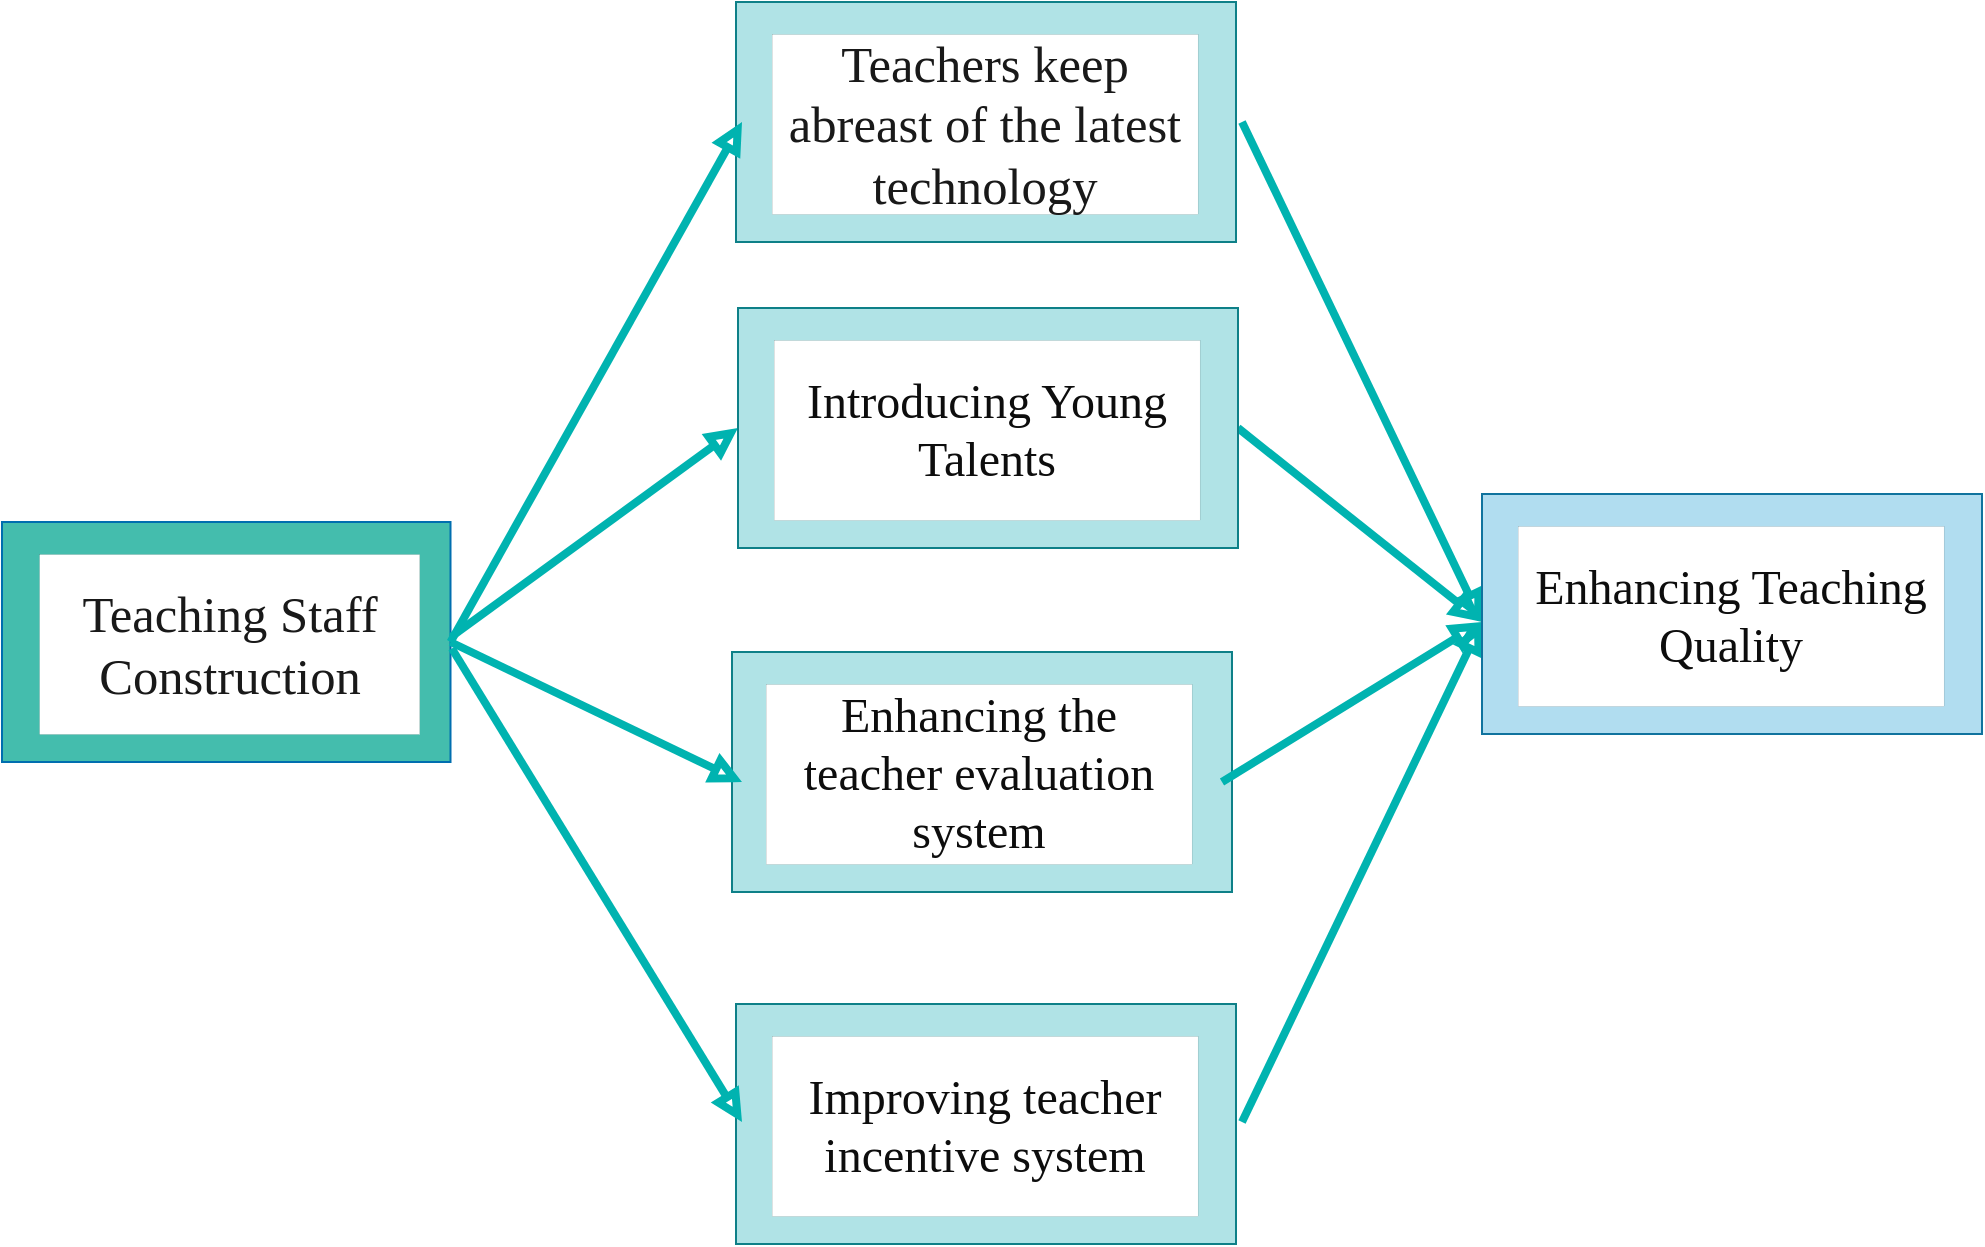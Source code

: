 <mxfile version="24.3.1" type="github">
  <diagram name="第 1 页" id="WYUqytFwdAxN1iY-FAh6">
    <mxGraphModel dx="2190" dy="1188" grid="1" gridSize="10" guides="1" tooltips="1" connect="1" arrows="1" fold="1" page="1" pageScale="1" pageWidth="827" pageHeight="1169" math="1" shadow="0">
      <root>
        <mxCell id="0" />
        <mxCell id="1" parent="0" />
        <mxCell id="gn2qPk5vGtG-HXq8aa3K-8" value="" style="group" vertex="1" connectable="0" parent="1">
          <mxGeometry x="40" y="390" width="224.249" height="120" as="geometry" />
        </mxCell>
        <mxCell id="gn2qPk5vGtG-HXq8aa3K-4" value="" style="rounded=0;whiteSpace=wrap;html=1;fillColor=#44bdad;strokeColor=#006EAF;fontColor=#ffffff;" vertex="1" parent="gn2qPk5vGtG-HXq8aa3K-8">
          <mxGeometry width="224.249" height="120" as="geometry" />
        </mxCell>
        <mxCell id="gn2qPk5vGtG-HXq8aa3K-5" value="&lt;span style=&quot;color: rgb(25, 25, 25); font-family: &amp;quot;Times New Roman&amp;quot;; font-size: 25.333px; white-space-collapse: preserve; background-color: rgb(255, 255, 255);&quot;&gt;Teaching Staff Construction&lt;/span&gt;" style="rounded=0;whiteSpace=wrap;html=1;strokeColor=#000000;strokeWidth=0;" vertex="1" parent="gn2qPk5vGtG-HXq8aa3K-8">
          <mxGeometry x="18.525" y="16" width="190.124" height="90" as="geometry" />
        </mxCell>
        <mxCell id="gn2qPk5vGtG-HXq8aa3K-9" value="" style="endArrow=block;html=1;rounded=0;fillColor=#fdff00;strokeColor=#00b3b0;entryX=0;entryY=0.5;entryDx=0;entryDy=0;exitX=1.002;exitY=0.478;exitDx=0;exitDy=0;strokeWidth=4;endFill=0;exitPerimeter=0;" edge="1" parent="1" source="gn2qPk5vGtG-HXq8aa3K-4" target="gn2qPk5vGtG-HXq8aa3K-16">
          <mxGeometry width="50" height="50" relative="1" as="geometry">
            <mxPoint x="373.25" y="290" as="sourcePoint" />
            <mxPoint x="610" y="330" as="targetPoint" />
          </mxGeometry>
        </mxCell>
        <mxCell id="gn2qPk5vGtG-HXq8aa3K-12" value="" style="group;fillColor=#b0e3e6;strokeColor=#0e8088;" vertex="1" connectable="0" parent="1">
          <mxGeometry x="407" y="130" width="250" height="120" as="geometry" />
        </mxCell>
        <mxCell id="gn2qPk5vGtG-HXq8aa3K-57" style="edgeStyle=none;rounded=0;orthogonalLoop=1;jettySize=auto;html=1;strokeColor=#00b3b0;strokeWidth=4;align=center;verticalAlign=middle;fontFamily=Helvetica;fontSize=11;fontColor=default;labelBackgroundColor=default;endArrow=block;endFill=0;fillColor=#fdff00;" edge="1" parent="gn2qPk5vGtG-HXq8aa3K-12">
          <mxGeometry relative="1" as="geometry">
            <mxPoint x="373" y="310" as="targetPoint" />
            <mxPoint x="253" y="60" as="sourcePoint" />
          </mxGeometry>
        </mxCell>
        <mxCell id="gn2qPk5vGtG-HXq8aa3K-14" value="&lt;font face=&quot;Times New Roman&quot; color=&quot;#191919&quot;&gt;&lt;span style=&quot;font-size: 25.333px; white-space-collapse: preserve; background-color: rgb(255, 255, 255);&quot;&gt;Teachers keep abreast of the latest technology&lt;/span&gt;&lt;/font&gt;" style="rounded=0;whiteSpace=wrap;html=1;strokeColor=#000000;strokeWidth=0;" vertex="1" parent="gn2qPk5vGtG-HXq8aa3K-12">
          <mxGeometry x="17.808" y="16" width="212.962" height="90" as="geometry" />
        </mxCell>
        <mxCell id="gn2qPk5vGtG-HXq8aa3K-15" value="" style="group" vertex="1" connectable="0" parent="1">
          <mxGeometry x="408" y="283" width="250" height="120" as="geometry" />
        </mxCell>
        <mxCell id="gn2qPk5vGtG-HXq8aa3K-58" style="edgeStyle=none;rounded=0;orthogonalLoop=1;jettySize=auto;html=1;strokeColor=#00b3b0;strokeWidth=4;align=center;verticalAlign=middle;fontFamily=Helvetica;fontSize=11;fontColor=default;labelBackgroundColor=default;endArrow=block;endFill=0;fillColor=#fdff00;exitX=1;exitY=0.5;exitDx=0;exitDy=0;" edge="1" parent="gn2qPk5vGtG-HXq8aa3K-15" source="gn2qPk5vGtG-HXq8aa3K-16">
          <mxGeometry relative="1" as="geometry">
            <mxPoint x="372" y="157" as="targetPoint" />
          </mxGeometry>
        </mxCell>
        <mxCell id="gn2qPk5vGtG-HXq8aa3K-16" value="" style="rounded=0;whiteSpace=wrap;html=1;fillColor=#b0e3e6;strokeColor=#0e8088;" vertex="1" parent="gn2qPk5vGtG-HXq8aa3K-15">
          <mxGeometry width="250" height="120" as="geometry" />
        </mxCell>
        <mxCell id="gn2qPk5vGtG-HXq8aa3K-17" value="&lt;span style=&quot;color: rgb(13, 13, 13); text-align: start; white-space-collapse: preserve; background-color: rgb(255, 255, 255);&quot;&gt;&lt;font style=&quot;font-size: 24px;&quot; face=&quot;Times New Roman&quot;&gt;Introducing Young Talents&lt;/font&gt;&lt;/span&gt;" style="rounded=0;whiteSpace=wrap;html=1;strokeColor=#000000;strokeWidth=0;" vertex="1" parent="gn2qPk5vGtG-HXq8aa3K-15">
          <mxGeometry x="17.808" y="16" width="212.962" height="90" as="geometry" />
        </mxCell>
        <mxCell id="gn2qPk5vGtG-HXq8aa3K-18" value="" style="group;fillColor=#b0e3e6;strokeColor=#0e8088;" vertex="1" connectable="0" parent="1">
          <mxGeometry x="405" y="455" width="250" height="120" as="geometry" />
        </mxCell>
        <mxCell id="gn2qPk5vGtG-HXq8aa3K-59" style="edgeStyle=none;rounded=0;orthogonalLoop=1;jettySize=auto;html=1;strokeColor=#00b3b0;strokeWidth=4;align=center;verticalAlign=middle;fontFamily=Helvetica;fontSize=11;fontColor=default;labelBackgroundColor=default;endArrow=block;endFill=0;fillColor=#fdff00;" edge="1" parent="gn2qPk5vGtG-HXq8aa3K-18">
          <mxGeometry relative="1" as="geometry">
            <mxPoint x="375" y="-15" as="targetPoint" />
            <mxPoint x="245" y="65" as="sourcePoint" />
          </mxGeometry>
        </mxCell>
        <mxCell id="gn2qPk5vGtG-HXq8aa3K-20" value="&lt;span style=&quot;color: rgb(13, 13, 13); text-align: start; white-space-collapse: preserve; background-color: rgb(255, 255, 255);&quot;&gt;&lt;font style=&quot;font-size: 24px;&quot; face=&quot;Times New Roman&quot;&gt;Enhancing the teacher evaluation system&lt;/font&gt;&lt;/span&gt;" style="rounded=0;whiteSpace=wrap;html=1;strokeWidth=0;" vertex="1" parent="gn2qPk5vGtG-HXq8aa3K-18">
          <mxGeometry x="16.808" y="16" width="212.962" height="90" as="geometry" />
        </mxCell>
        <mxCell id="gn2qPk5vGtG-HXq8aa3K-21" value="" style="group;fillColor=#b0e3e6;strokeColor=#0e8088;" vertex="1" connectable="0" parent="1">
          <mxGeometry x="407" y="631" width="250" height="120" as="geometry" />
        </mxCell>
        <mxCell id="gn2qPk5vGtG-HXq8aa3K-60" style="edgeStyle=none;rounded=0;orthogonalLoop=1;jettySize=auto;html=1;strokeColor=#00b3b0;strokeWidth=4;align=center;verticalAlign=middle;fontFamily=Helvetica;fontSize=11;fontColor=default;labelBackgroundColor=default;endArrow=block;endFill=0;fillColor=#fdff00;" edge="1" parent="gn2qPk5vGtG-HXq8aa3K-21">
          <mxGeometry relative="1" as="geometry">
            <mxPoint x="373" y="-191" as="targetPoint" />
            <mxPoint x="253" y="59" as="sourcePoint" />
          </mxGeometry>
        </mxCell>
        <mxCell id="gn2qPk5vGtG-HXq8aa3K-23" value="&lt;span style=&quot;color: rgb(13, 13, 13); text-align: start; white-space-collapse: preserve; background-color: rgb(255, 255, 255);&quot;&gt;&lt;font style=&quot;font-size: 24px;&quot; face=&quot;Times New Roman&quot;&gt;Improving teacher incentive system&lt;/font&gt;&lt;/span&gt;" style="rounded=0;whiteSpace=wrap;html=1;strokeColor=#000000;strokeWidth=0;" vertex="1" parent="gn2qPk5vGtG-HXq8aa3K-21">
          <mxGeometry x="17.808" y="16" width="212.962" height="90" as="geometry" />
        </mxCell>
        <mxCell id="gn2qPk5vGtG-HXq8aa3K-24" value="" style="endArrow=block;html=1;rounded=0;fillColor=#fdff00;strokeColor=#00b3b0;strokeWidth=4;endFill=0;exitX=1;exitY=0.5;exitDx=0;exitDy=0;" edge="1" parent="1" source="gn2qPk5vGtG-HXq8aa3K-4">
          <mxGeometry width="50" height="50" relative="1" as="geometry">
            <mxPoint x="260" y="440" as="sourcePoint" />
            <mxPoint x="410" y="190" as="targetPoint" />
          </mxGeometry>
        </mxCell>
        <mxCell id="gn2qPk5vGtG-HXq8aa3K-25" value="" style="endArrow=block;html=1;rounded=0;fillColor=#fdff00;strokeColor=#00b3b0;strokeWidth=4;endFill=0;exitX=1;exitY=0.5;exitDx=0;exitDy=0;" edge="1" parent="1" source="gn2qPk5vGtG-HXq8aa3K-4">
          <mxGeometry width="50" height="50" relative="1" as="geometry">
            <mxPoint x="260" y="470" as="sourcePoint" />
            <mxPoint x="410" y="520" as="targetPoint" />
          </mxGeometry>
        </mxCell>
        <mxCell id="gn2qPk5vGtG-HXq8aa3K-26" value="" style="endArrow=block;html=1;rounded=0;fillColor=#fdff00;strokeColor=#00b3b0;exitX=1.003;exitY=0.527;exitDx=0;exitDy=0;exitPerimeter=0;strokeWidth=4;endFill=0;" edge="1" parent="1" source="gn2qPk5vGtG-HXq8aa3K-4">
          <mxGeometry width="50" height="50" relative="1" as="geometry">
            <mxPoint x="219.999" y="460.0" as="sourcePoint" />
            <mxPoint x="410" y="690" as="targetPoint" />
          </mxGeometry>
        </mxCell>
        <mxCell id="gn2qPk5vGtG-HXq8aa3K-53" value="" style="group;fillColor=#b1ddf0;strokeColor=#10739e;" vertex="1" connectable="0" parent="1">
          <mxGeometry x="780" y="376" width="250" height="120" as="geometry" />
        </mxCell>
        <mxCell id="gn2qPk5vGtG-HXq8aa3K-54" value="&lt;span style=&quot;color: rgb(13, 13, 13); text-align: start; white-space-collapse: preserve; background-color: rgb(255, 255, 255);&quot;&gt;&lt;font style=&quot;font-size: 24px;&quot; face=&quot;Times New Roman&quot;&gt;Enhancing Teaching Quality&lt;/font&gt;&lt;/span&gt;" style="rounded=0;whiteSpace=wrap;html=1;strokeColor=#000000;strokeWidth=0;" vertex="1" parent="gn2qPk5vGtG-HXq8aa3K-53">
          <mxGeometry x="17.808" y="16" width="212.962" height="90" as="geometry" />
        </mxCell>
      </root>
    </mxGraphModel>
  </diagram>
</mxfile>
